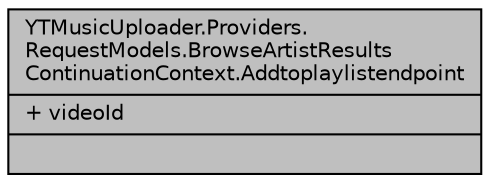 digraph "YTMusicUploader.Providers.RequestModels.BrowseArtistResultsContinuationContext.Addtoplaylistendpoint"
{
 // LATEX_PDF_SIZE
  edge [fontname="Helvetica",fontsize="10",labelfontname="Helvetica",labelfontsize="10"];
  node [fontname="Helvetica",fontsize="10",shape=record];
  Node1 [label="{YTMusicUploader.Providers.\lRequestModels.BrowseArtistResults\lContinuationContext.Addtoplaylistendpoint\n|+ videoId\l|}",height=0.2,width=0.4,color="black", fillcolor="grey75", style="filled", fontcolor="black",tooltip=" "];
}
